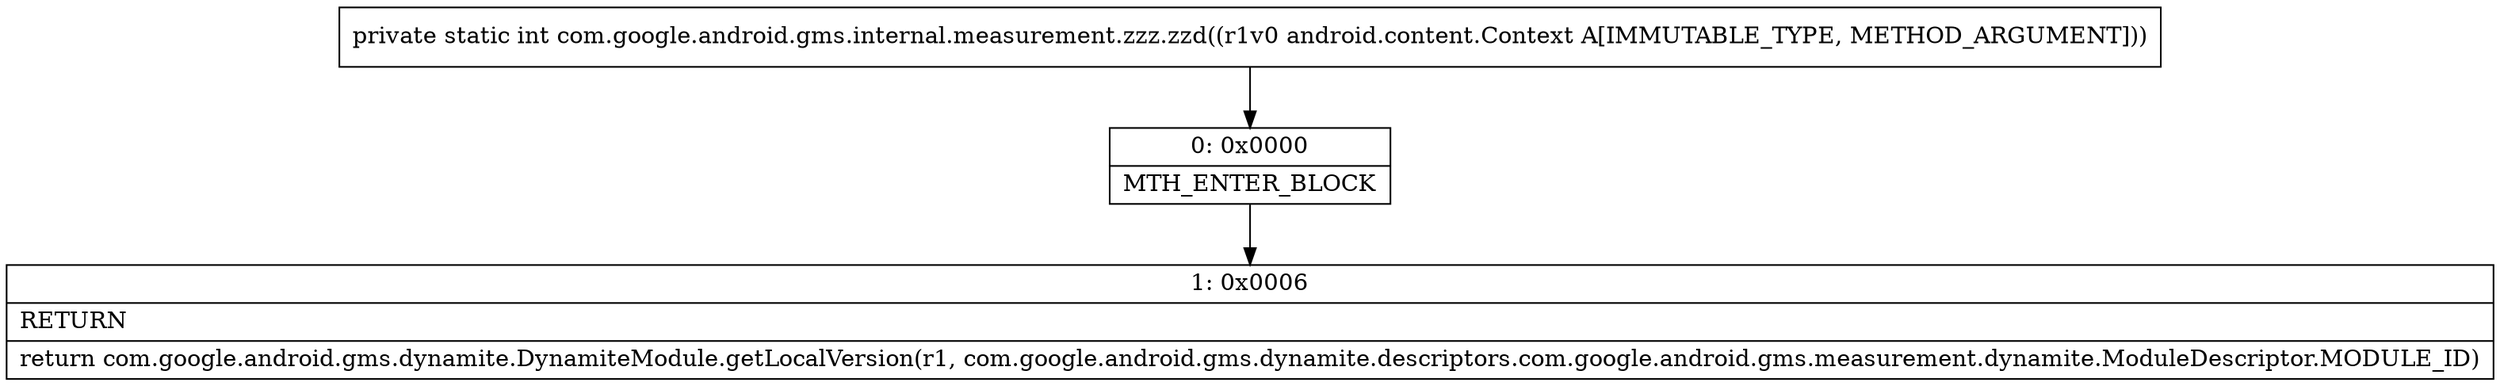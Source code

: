 digraph "CFG forcom.google.android.gms.internal.measurement.zzz.zzd(Landroid\/content\/Context;)I" {
Node_0 [shape=record,label="{0\:\ 0x0000|MTH_ENTER_BLOCK\l}"];
Node_1 [shape=record,label="{1\:\ 0x0006|RETURN\l|return com.google.android.gms.dynamite.DynamiteModule.getLocalVersion(r1, com.google.android.gms.dynamite.descriptors.com.google.android.gms.measurement.dynamite.ModuleDescriptor.MODULE_ID)\l}"];
MethodNode[shape=record,label="{private static int com.google.android.gms.internal.measurement.zzz.zzd((r1v0 android.content.Context A[IMMUTABLE_TYPE, METHOD_ARGUMENT])) }"];
MethodNode -> Node_0;
Node_0 -> Node_1;
}

